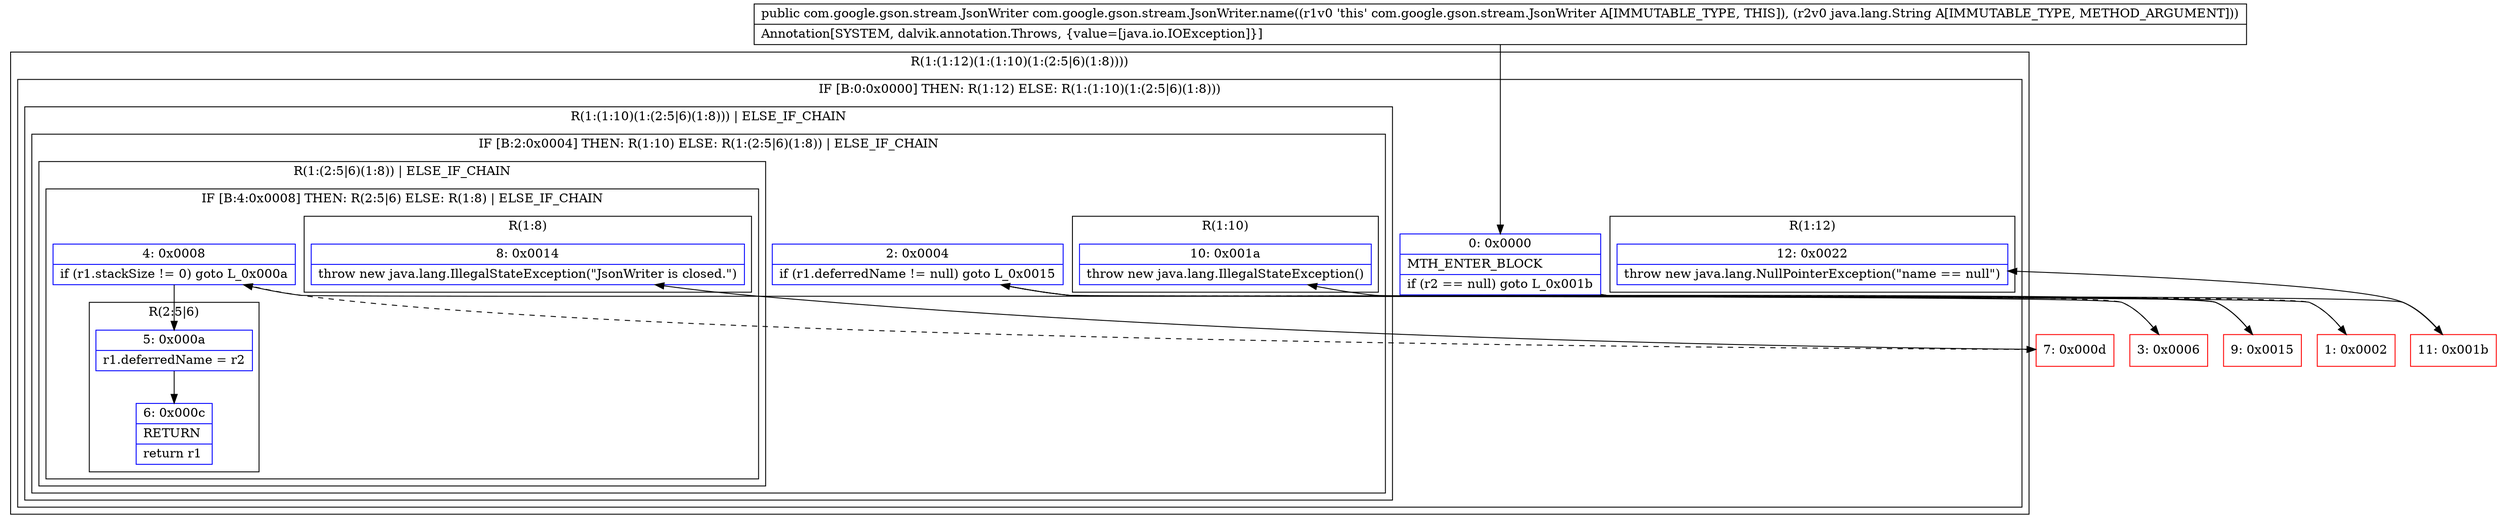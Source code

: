 digraph "CFG forcom.google.gson.stream.JsonWriter.name(Ljava\/lang\/String;)Lcom\/google\/gson\/stream\/JsonWriter;" {
subgraph cluster_Region_1732947739 {
label = "R(1:(1:12)(1:(1:10)(1:(2:5|6)(1:8))))";
node [shape=record,color=blue];
subgraph cluster_IfRegion_881013421 {
label = "IF [B:0:0x0000] THEN: R(1:12) ELSE: R(1:(1:10)(1:(2:5|6)(1:8)))";
node [shape=record,color=blue];
Node_0 [shape=record,label="{0\:\ 0x0000|MTH_ENTER_BLOCK\l|if (r2 == null) goto L_0x001b\l}"];
subgraph cluster_Region_2064299779 {
label = "R(1:12)";
node [shape=record,color=blue];
Node_12 [shape=record,label="{12\:\ 0x0022|throw new java.lang.NullPointerException(\"name == null\")\l}"];
}
subgraph cluster_Region_1199643639 {
label = "R(1:(1:10)(1:(2:5|6)(1:8))) | ELSE_IF_CHAIN\l";
node [shape=record,color=blue];
subgraph cluster_IfRegion_1971406443 {
label = "IF [B:2:0x0004] THEN: R(1:10) ELSE: R(1:(2:5|6)(1:8)) | ELSE_IF_CHAIN\l";
node [shape=record,color=blue];
Node_2 [shape=record,label="{2\:\ 0x0004|if (r1.deferredName != null) goto L_0x0015\l}"];
subgraph cluster_Region_1488589868 {
label = "R(1:10)";
node [shape=record,color=blue];
Node_10 [shape=record,label="{10\:\ 0x001a|throw new java.lang.IllegalStateException()\l}"];
}
subgraph cluster_Region_1982206615 {
label = "R(1:(2:5|6)(1:8)) | ELSE_IF_CHAIN\l";
node [shape=record,color=blue];
subgraph cluster_IfRegion_968356103 {
label = "IF [B:4:0x0008] THEN: R(2:5|6) ELSE: R(1:8) | ELSE_IF_CHAIN\l";
node [shape=record,color=blue];
Node_4 [shape=record,label="{4\:\ 0x0008|if (r1.stackSize != 0) goto L_0x000a\l}"];
subgraph cluster_Region_1190812228 {
label = "R(2:5|6)";
node [shape=record,color=blue];
Node_5 [shape=record,label="{5\:\ 0x000a|r1.deferredName = r2\l}"];
Node_6 [shape=record,label="{6\:\ 0x000c|RETURN\l|return r1\l}"];
}
subgraph cluster_Region_1323904451 {
label = "R(1:8)";
node [shape=record,color=blue];
Node_8 [shape=record,label="{8\:\ 0x0014|throw new java.lang.IllegalStateException(\"JsonWriter is closed.\")\l}"];
}
}
}
}
}
}
}
Node_1 [shape=record,color=red,label="{1\:\ 0x0002}"];
Node_3 [shape=record,color=red,label="{3\:\ 0x0006}"];
Node_7 [shape=record,color=red,label="{7\:\ 0x000d}"];
Node_9 [shape=record,color=red,label="{9\:\ 0x0015}"];
Node_11 [shape=record,color=red,label="{11\:\ 0x001b}"];
MethodNode[shape=record,label="{public com.google.gson.stream.JsonWriter com.google.gson.stream.JsonWriter.name((r1v0 'this' com.google.gson.stream.JsonWriter A[IMMUTABLE_TYPE, THIS]), (r2v0 java.lang.String A[IMMUTABLE_TYPE, METHOD_ARGUMENT]))  | Annotation[SYSTEM, dalvik.annotation.Throws, \{value=[java.io.IOException]\}]\l}"];
MethodNode -> Node_0;
Node_0 -> Node_1[style=dashed];
Node_0 -> Node_11;
Node_2 -> Node_3[style=dashed];
Node_2 -> Node_9;
Node_4 -> Node_5;
Node_4 -> Node_7[style=dashed];
Node_5 -> Node_6;
Node_1 -> Node_2;
Node_3 -> Node_4;
Node_7 -> Node_8;
Node_9 -> Node_10;
Node_11 -> Node_12;
}

